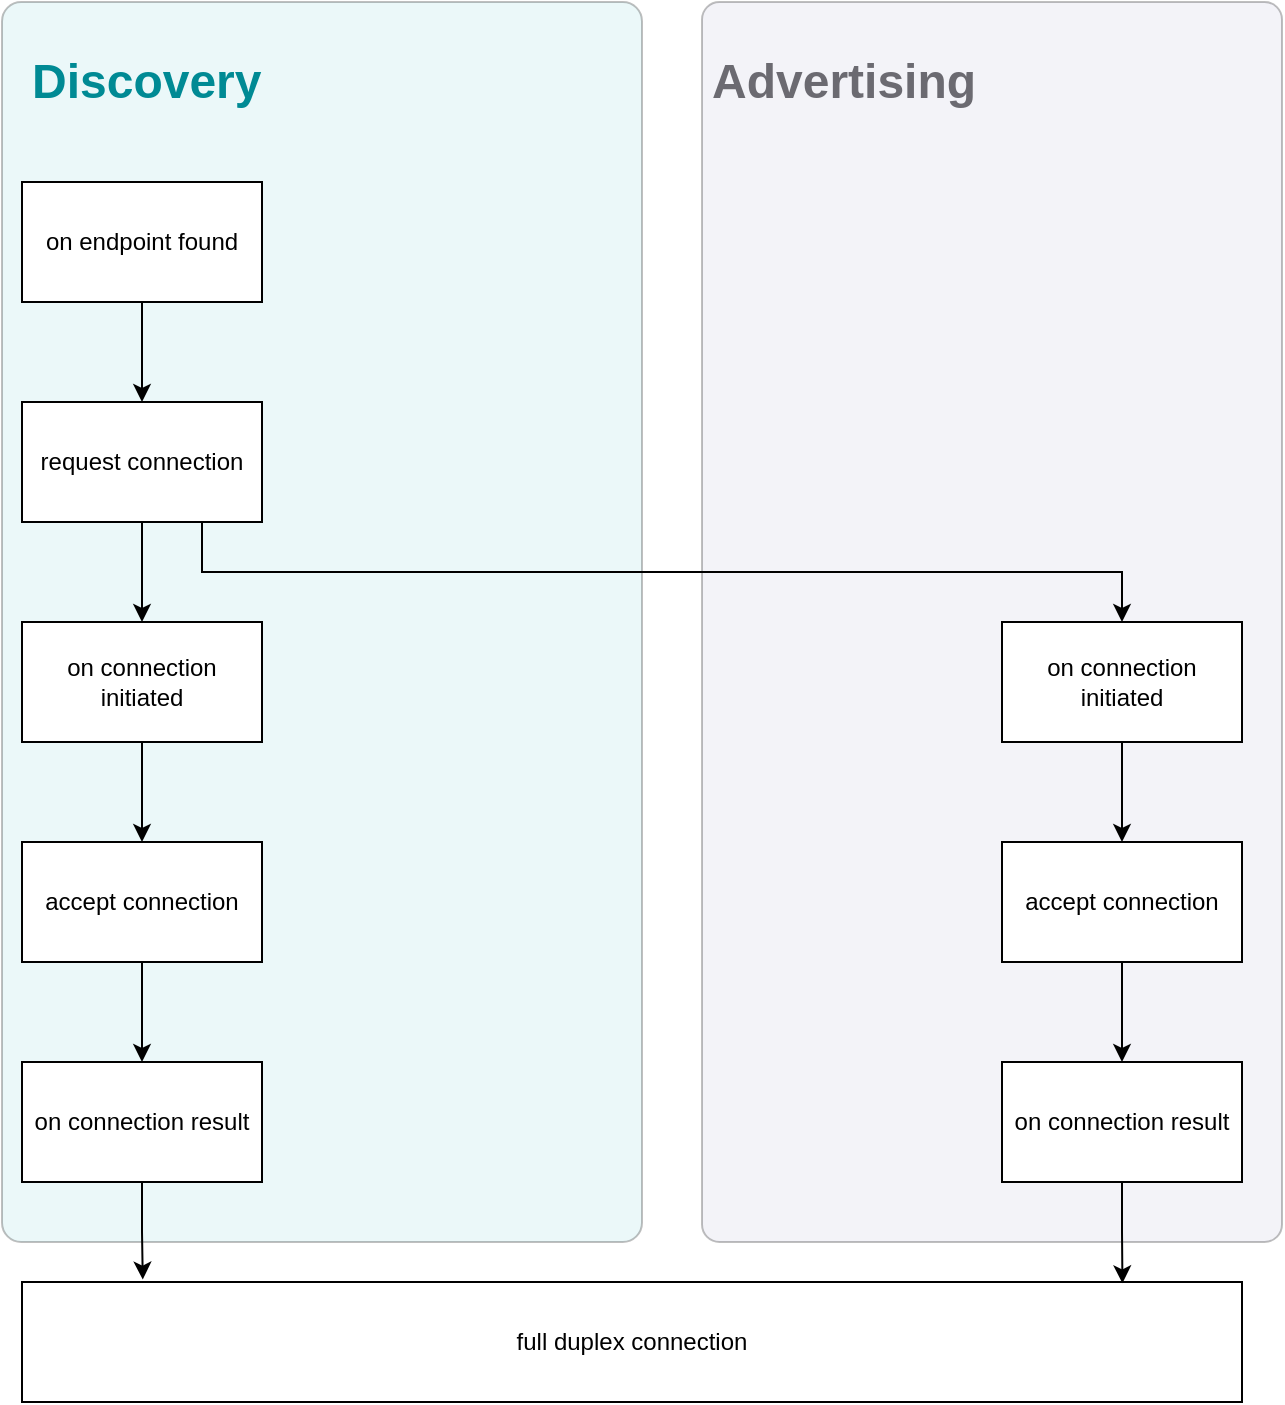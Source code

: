 <mxfile version="16.5.3" type="github">
  <diagram id="AcV6ocnMGmXPA02IMpwc" name="Page-1">
    <mxGraphModel dx="1422" dy="754" grid="1" gridSize="10" guides="1" tooltips="1" connect="1" arrows="1" fold="1" page="1" pageScale="1" pageWidth="850" pageHeight="1100" math="0" shadow="0">
      <root>
        <mxCell id="0" />
        <mxCell id="1" parent="0" />
        <mxCell id="1mRVcygmvoOoNi4JaNGB-12" value="" style="rounded=1;whiteSpace=wrap;html=1;fontColor=#008A94;fillColor=#D0CEE2;opacity=25;arcSize=3;" parent="1" vertex="1">
          <mxGeometry x="440" y="120" width="290" height="620" as="geometry" />
        </mxCell>
        <mxCell id="1mRVcygmvoOoNi4JaNGB-10" value="" style="rounded=1;whiteSpace=wrap;html=1;fillColor=#B0E3E6;opacity=25;arcSize=3;" parent="1" vertex="1">
          <mxGeometry x="90" y="120" width="320" height="620" as="geometry" />
        </mxCell>
        <mxCell id="1mRVcygmvoOoNi4JaNGB-14" style="edgeStyle=orthogonalEdgeStyle;rounded=0;orthogonalLoop=1;jettySize=auto;html=1;exitX=0.5;exitY=1;exitDx=0;exitDy=0;fontColor=#6B6A71;" parent="1" source="1mRVcygmvoOoNi4JaNGB-1" target="1mRVcygmvoOoNi4JaNGB-2" edge="1">
          <mxGeometry relative="1" as="geometry" />
        </mxCell>
        <mxCell id="1mRVcygmvoOoNi4JaNGB-1" value="on endpoint found" style="rounded=0;whiteSpace=wrap;html=1;" parent="1" vertex="1">
          <mxGeometry x="100" y="210" width="120" height="60" as="geometry" />
        </mxCell>
        <mxCell id="1mRVcygmvoOoNi4JaNGB-15" style="edgeStyle=orthogonalEdgeStyle;rounded=0;orthogonalLoop=1;jettySize=auto;html=1;exitX=0.5;exitY=1;exitDx=0;exitDy=0;entryX=0.5;entryY=0;entryDx=0;entryDy=0;fontColor=#6B6A71;" parent="1" source="1mRVcygmvoOoNi4JaNGB-2" target="1mRVcygmvoOoNi4JaNGB-3" edge="1">
          <mxGeometry relative="1" as="geometry" />
        </mxCell>
        <mxCell id="1mRVcygmvoOoNi4JaNGB-16" style="edgeStyle=orthogonalEdgeStyle;rounded=0;orthogonalLoop=1;jettySize=auto;html=1;exitX=0.75;exitY=1;exitDx=0;exitDy=0;entryX=0.5;entryY=0;entryDx=0;entryDy=0;fontColor=#6B6A71;" parent="1" source="1mRVcygmvoOoNi4JaNGB-2" target="1mRVcygmvoOoNi4JaNGB-7" edge="1">
          <mxGeometry relative="1" as="geometry" />
        </mxCell>
        <mxCell id="1mRVcygmvoOoNi4JaNGB-2" value="request connection" style="rounded=0;whiteSpace=wrap;html=1;" parent="1" vertex="1">
          <mxGeometry x="100" y="320" width="120" height="60" as="geometry" />
        </mxCell>
        <mxCell id="1mRVcygmvoOoNi4JaNGB-17" style="edgeStyle=orthogonalEdgeStyle;rounded=0;orthogonalLoop=1;jettySize=auto;html=1;exitX=0.5;exitY=1;exitDx=0;exitDy=0;fontColor=#6B6A71;" parent="1" source="1mRVcygmvoOoNi4JaNGB-3" target="1mRVcygmvoOoNi4JaNGB-4" edge="1">
          <mxGeometry relative="1" as="geometry" />
        </mxCell>
        <mxCell id="1mRVcygmvoOoNi4JaNGB-3" value="on connection initiated" style="rounded=0;whiteSpace=wrap;html=1;" parent="1" vertex="1">
          <mxGeometry x="100" y="430" width="120" height="60" as="geometry" />
        </mxCell>
        <mxCell id="1mRVcygmvoOoNi4JaNGB-18" style="edgeStyle=orthogonalEdgeStyle;rounded=0;orthogonalLoop=1;jettySize=auto;html=1;exitX=0.5;exitY=1;exitDx=0;exitDy=0;entryX=0.5;entryY=0;entryDx=0;entryDy=0;fontColor=#6B6A71;" parent="1" source="1mRVcygmvoOoNi4JaNGB-4" target="1mRVcygmvoOoNi4JaNGB-5" edge="1">
          <mxGeometry relative="1" as="geometry" />
        </mxCell>
        <mxCell id="1mRVcygmvoOoNi4JaNGB-4" value="accept connection" style="rounded=0;whiteSpace=wrap;html=1;" parent="1" vertex="1">
          <mxGeometry x="100" y="540" width="120" height="60" as="geometry" />
        </mxCell>
        <mxCell id="1mRVcygmvoOoNi4JaNGB-19" style="edgeStyle=orthogonalEdgeStyle;rounded=0;orthogonalLoop=1;jettySize=auto;html=1;exitX=0.5;exitY=1;exitDx=0;exitDy=0;entryX=0.099;entryY=-0.02;entryDx=0;entryDy=0;entryPerimeter=0;fontColor=#6B6A71;" parent="1" source="1mRVcygmvoOoNi4JaNGB-5" target="1mRVcygmvoOoNi4JaNGB-6" edge="1">
          <mxGeometry relative="1" as="geometry" />
        </mxCell>
        <mxCell id="1mRVcygmvoOoNi4JaNGB-5" value="on connection result" style="rounded=0;whiteSpace=wrap;html=1;" parent="1" vertex="1">
          <mxGeometry x="100" y="650" width="120" height="60" as="geometry" />
        </mxCell>
        <mxCell id="1mRVcygmvoOoNi4JaNGB-6" value="full duplex connection" style="rounded=0;whiteSpace=wrap;html=1;" parent="1" vertex="1">
          <mxGeometry x="100" y="760" width="610" height="60" as="geometry" />
        </mxCell>
        <mxCell id="1mRVcygmvoOoNi4JaNGB-20" style="edgeStyle=orthogonalEdgeStyle;rounded=0;orthogonalLoop=1;jettySize=auto;html=1;exitX=0.5;exitY=1;exitDx=0;exitDy=0;fontColor=#6B6A71;" parent="1" source="1mRVcygmvoOoNi4JaNGB-7" target="1mRVcygmvoOoNi4JaNGB-8" edge="1">
          <mxGeometry relative="1" as="geometry" />
        </mxCell>
        <mxCell id="1mRVcygmvoOoNi4JaNGB-7" value="on connection initiated" style="rounded=0;whiteSpace=wrap;html=1;" parent="1" vertex="1">
          <mxGeometry x="590" y="430" width="120" height="60" as="geometry" />
        </mxCell>
        <mxCell id="1mRVcygmvoOoNi4JaNGB-21" style="edgeStyle=orthogonalEdgeStyle;rounded=0;orthogonalLoop=1;jettySize=auto;html=1;exitX=0.5;exitY=1;exitDx=0;exitDy=0;fontColor=#6B6A71;" parent="1" source="1mRVcygmvoOoNi4JaNGB-8" target="1mRVcygmvoOoNi4JaNGB-9" edge="1">
          <mxGeometry relative="1" as="geometry" />
        </mxCell>
        <mxCell id="1mRVcygmvoOoNi4JaNGB-8" value="accept connection" style="rounded=0;whiteSpace=wrap;html=1;" parent="1" vertex="1">
          <mxGeometry x="590" y="540" width="120" height="60" as="geometry" />
        </mxCell>
        <mxCell id="1mRVcygmvoOoNi4JaNGB-22" style="edgeStyle=orthogonalEdgeStyle;rounded=0;orthogonalLoop=1;jettySize=auto;html=1;exitX=0.5;exitY=1;exitDx=0;exitDy=0;entryX=0.902;entryY=0.011;entryDx=0;entryDy=0;entryPerimeter=0;fontColor=#6B6A71;" parent="1" source="1mRVcygmvoOoNi4JaNGB-9" target="1mRVcygmvoOoNi4JaNGB-6" edge="1">
          <mxGeometry relative="1" as="geometry" />
        </mxCell>
        <mxCell id="1mRVcygmvoOoNi4JaNGB-9" value="on connection result" style="rounded=0;whiteSpace=wrap;html=1;" parent="1" vertex="1">
          <mxGeometry x="590" y="650" width="120" height="60" as="geometry" />
        </mxCell>
        <mxCell id="1mRVcygmvoOoNi4JaNGB-11" value="&lt;h1&gt;&lt;font color=&quot;#008a94&quot;&gt;Discovery&lt;/font&gt;&lt;/h1&gt;" style="text;html=1;strokeColor=none;fillColor=none;spacing=5;spacingTop=-20;whiteSpace=wrap;overflow=hidden;rounded=0;opacity=25;" parent="1" vertex="1">
          <mxGeometry x="100" y="140" width="190" height="120" as="geometry" />
        </mxCell>
        <mxCell id="1mRVcygmvoOoNi4JaNGB-13" value="&lt;h1&gt;Advertising&lt;/h1&gt;" style="text;html=1;strokeColor=none;fillColor=none;spacing=5;spacingTop=-20;whiteSpace=wrap;overflow=hidden;rounded=0;fontColor=#6B6A71;opacity=25;" parent="1" vertex="1">
          <mxGeometry x="440" y="140" width="190" height="120" as="geometry" />
        </mxCell>
      </root>
    </mxGraphModel>
  </diagram>
</mxfile>
